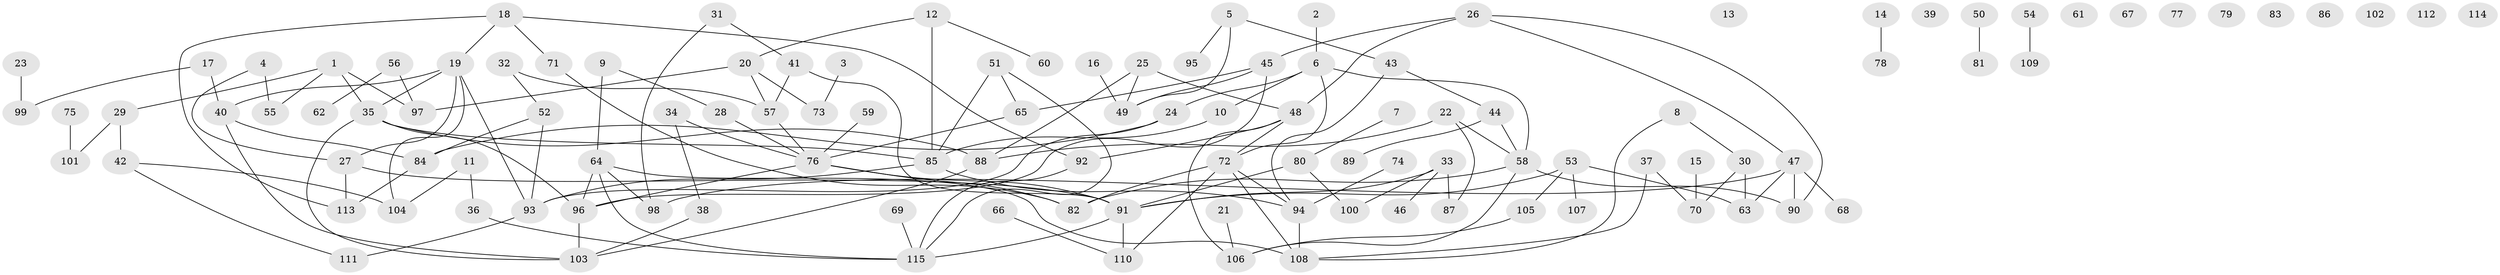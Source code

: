// Generated by graph-tools (version 1.1) at 2025/00/03/09/25 03:00:51]
// undirected, 115 vertices, 150 edges
graph export_dot {
graph [start="1"]
  node [color=gray90,style=filled];
  1;
  2;
  3;
  4;
  5;
  6;
  7;
  8;
  9;
  10;
  11;
  12;
  13;
  14;
  15;
  16;
  17;
  18;
  19;
  20;
  21;
  22;
  23;
  24;
  25;
  26;
  27;
  28;
  29;
  30;
  31;
  32;
  33;
  34;
  35;
  36;
  37;
  38;
  39;
  40;
  41;
  42;
  43;
  44;
  45;
  46;
  47;
  48;
  49;
  50;
  51;
  52;
  53;
  54;
  55;
  56;
  57;
  58;
  59;
  60;
  61;
  62;
  63;
  64;
  65;
  66;
  67;
  68;
  69;
  70;
  71;
  72;
  73;
  74;
  75;
  76;
  77;
  78;
  79;
  80;
  81;
  82;
  83;
  84;
  85;
  86;
  87;
  88;
  89;
  90;
  91;
  92;
  93;
  94;
  95;
  96;
  97;
  98;
  99;
  100;
  101;
  102;
  103;
  104;
  105;
  106;
  107;
  108;
  109;
  110;
  111;
  112;
  113;
  114;
  115;
  1 -- 29;
  1 -- 35;
  1 -- 55;
  1 -- 97;
  2 -- 6;
  3 -- 73;
  4 -- 27;
  4 -- 55;
  5 -- 43;
  5 -- 49;
  5 -- 95;
  6 -- 10;
  6 -- 24;
  6 -- 58;
  6 -- 72;
  7 -- 80;
  8 -- 30;
  8 -- 108;
  9 -- 28;
  9 -- 64;
  10 -- 85;
  11 -- 36;
  11 -- 104;
  12 -- 20;
  12 -- 60;
  12 -- 85;
  14 -- 78;
  15 -- 70;
  16 -- 49;
  17 -- 40;
  17 -- 99;
  18 -- 19;
  18 -- 71;
  18 -- 92;
  18 -- 113;
  19 -- 27;
  19 -- 35;
  19 -- 40;
  19 -- 93;
  19 -- 104;
  20 -- 57;
  20 -- 73;
  20 -- 97;
  21 -- 106;
  22 -- 58;
  22 -- 87;
  22 -- 88;
  23 -- 99;
  24 -- 84;
  24 -- 93;
  25 -- 48;
  25 -- 49;
  25 -- 88;
  26 -- 45;
  26 -- 47;
  26 -- 48;
  26 -- 90;
  27 -- 91;
  27 -- 113;
  28 -- 76;
  29 -- 42;
  29 -- 101;
  30 -- 63;
  30 -- 70;
  31 -- 41;
  31 -- 98;
  32 -- 52;
  32 -- 57;
  33 -- 46;
  33 -- 87;
  33 -- 91;
  33 -- 100;
  34 -- 38;
  34 -- 76;
  35 -- 85;
  35 -- 88;
  35 -- 96;
  35 -- 103;
  36 -- 115;
  37 -- 70;
  37 -- 108;
  38 -- 103;
  40 -- 84;
  40 -- 103;
  41 -- 57;
  41 -- 91;
  42 -- 104;
  42 -- 111;
  43 -- 44;
  43 -- 94;
  44 -- 58;
  44 -- 89;
  45 -- 49;
  45 -- 65;
  45 -- 96;
  47 -- 63;
  47 -- 68;
  47 -- 90;
  47 -- 98;
  48 -- 72;
  48 -- 92;
  48 -- 106;
  50 -- 81;
  51 -- 65;
  51 -- 85;
  51 -- 115;
  52 -- 84;
  52 -- 93;
  53 -- 63;
  53 -- 91;
  53 -- 105;
  53 -- 107;
  54 -- 109;
  56 -- 62;
  56 -- 97;
  57 -- 76;
  58 -- 82;
  58 -- 90;
  58 -- 106;
  59 -- 76;
  64 -- 96;
  64 -- 98;
  64 -- 108;
  64 -- 115;
  65 -- 76;
  66 -- 110;
  69 -- 115;
  71 -- 82;
  72 -- 82;
  72 -- 94;
  72 -- 108;
  72 -- 110;
  74 -- 94;
  75 -- 101;
  76 -- 82;
  76 -- 91;
  76 -- 96;
  80 -- 91;
  80 -- 100;
  84 -- 113;
  85 -- 93;
  85 -- 94;
  88 -- 103;
  91 -- 110;
  91 -- 115;
  92 -- 115;
  93 -- 111;
  94 -- 108;
  96 -- 103;
  105 -- 106;
}
